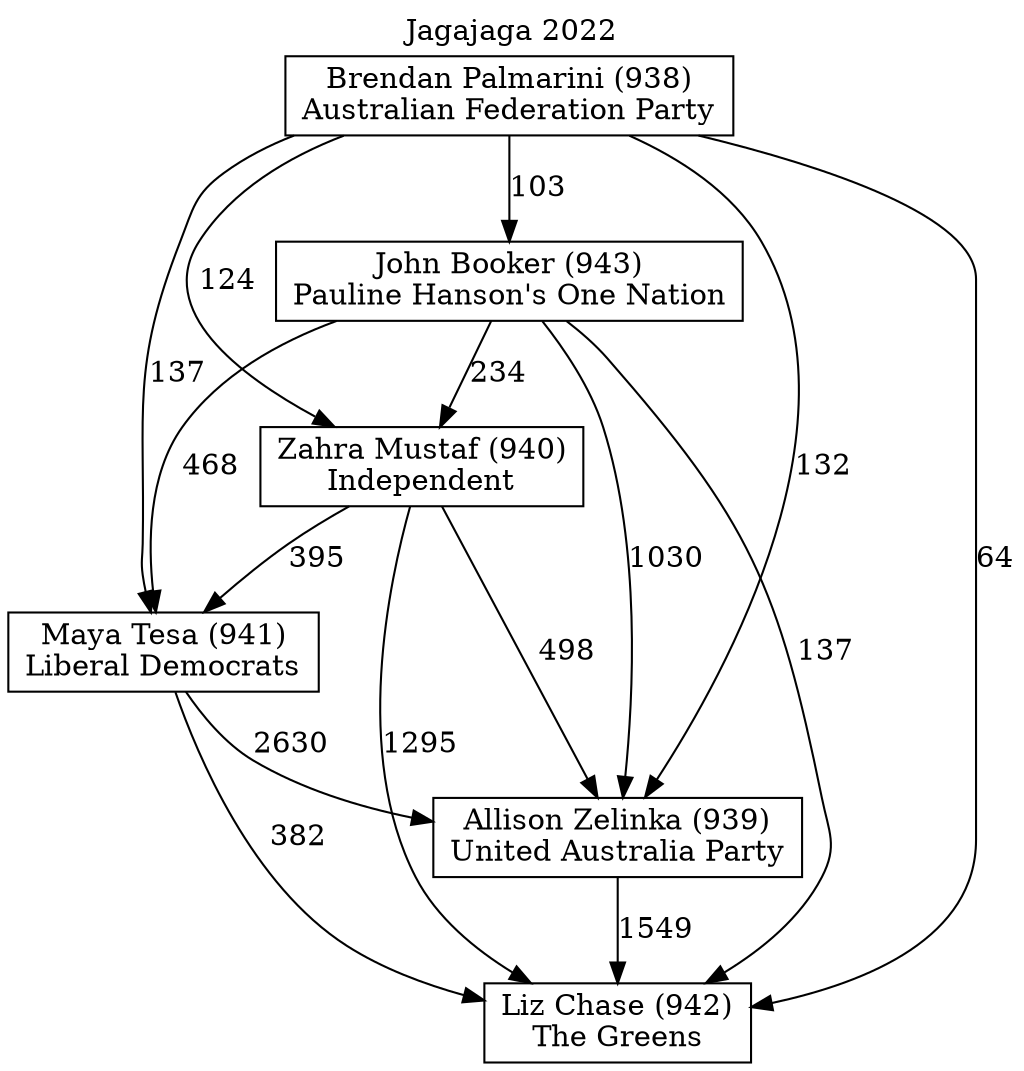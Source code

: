 // House preference flow
digraph "Liz Chase (942)_Jagajaga_2022" {
	graph [label="Jagajaga 2022" labelloc=t mclimit=10]
	node [shape=box]
	"Maya Tesa (941)" [label="Maya Tesa (941)
Liberal Democrats"]
	"Liz Chase (942)" [label="Liz Chase (942)
The Greens"]
	"Brendan Palmarini (938)" [label="Brendan Palmarini (938)
Australian Federation Party"]
	"John Booker (943)" [label="John Booker (943)
Pauline Hanson's One Nation"]
	"Allison Zelinka (939)" [label="Allison Zelinka (939)
United Australia Party"]
	"Zahra Mustaf (940)" [label="Zahra Mustaf (940)
Independent"]
	"Brendan Palmarini (938)" -> "Zahra Mustaf (940)" [label=124]
	"Brendan Palmarini (938)" -> "John Booker (943)" [label=103]
	"Zahra Mustaf (940)" -> "Allison Zelinka (939)" [label=498]
	"John Booker (943)" -> "Liz Chase (942)" [label=137]
	"Brendan Palmarini (938)" -> "Maya Tesa (941)" [label=137]
	"John Booker (943)" -> "Allison Zelinka (939)" [label=1030]
	"Maya Tesa (941)" -> "Allison Zelinka (939)" [label=2630]
	"Zahra Mustaf (940)" -> "Liz Chase (942)" [label=1295]
	"Brendan Palmarini (938)" -> "Liz Chase (942)" [label=64]
	"John Booker (943)" -> "Zahra Mustaf (940)" [label=234]
	"Brendan Palmarini (938)" -> "Allison Zelinka (939)" [label=132]
	"Allison Zelinka (939)" -> "Liz Chase (942)" [label=1549]
	"John Booker (943)" -> "Maya Tesa (941)" [label=468]
	"Maya Tesa (941)" -> "Liz Chase (942)" [label=382]
	"Zahra Mustaf (940)" -> "Maya Tesa (941)" [label=395]
}
